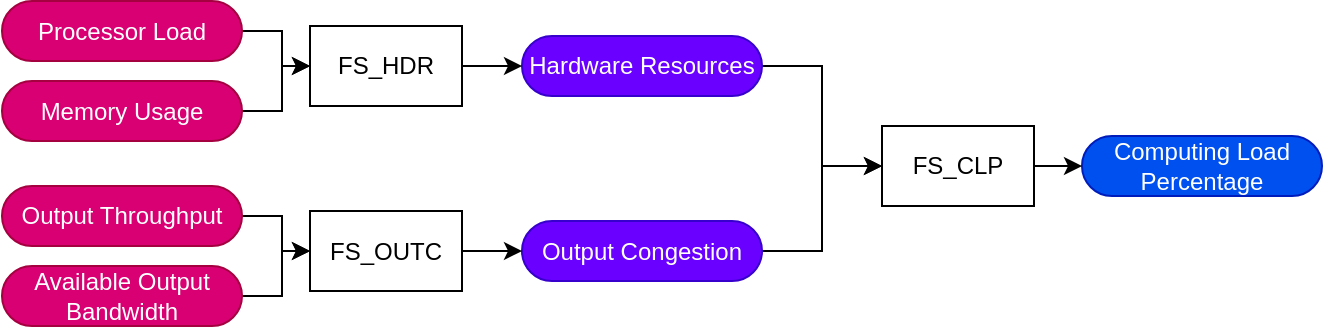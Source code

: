 <mxfile version="24.4.0" type="device">
  <diagram name="Page-1" id="k99TSKJfoNGT4C4ARBOw">
    <mxGraphModel dx="763" dy="492" grid="1" gridSize="10" guides="1" tooltips="1" connect="1" arrows="1" fold="1" page="1" pageScale="1" pageWidth="827" pageHeight="1169" math="0" shadow="0">
      <root>
        <mxCell id="0" />
        <mxCell id="1" parent="0" />
        <mxCell id="4F5iY0-6VZq2lURtkEXa-8" style="edgeStyle=orthogonalEdgeStyle;rounded=0;orthogonalLoop=1;jettySize=auto;html=1;entryX=0;entryY=0.5;entryDx=0;entryDy=0;" parent="1" source="CbytgTAqb2JmNf-wiuoh-1" target="4F5iY0-6VZq2lURtkEXa-3" edge="1">
          <mxGeometry relative="1" as="geometry" />
        </mxCell>
        <mxCell id="CbytgTAqb2JmNf-wiuoh-1" value="Processor Load" style="rounded=1;whiteSpace=wrap;html=1;fillColor=#d80073;fontColor=#ffffff;strokeColor=#A50040;arcSize=50;" parent="1" vertex="1">
          <mxGeometry x="140" y="267.5" width="120" height="30" as="geometry" />
        </mxCell>
        <mxCell id="4F5iY0-6VZq2lURtkEXa-9" style="edgeStyle=orthogonalEdgeStyle;rounded=0;orthogonalLoop=1;jettySize=auto;html=1;" parent="1" source="CbytgTAqb2JmNf-wiuoh-2" target="4F5iY0-6VZq2lURtkEXa-3" edge="1">
          <mxGeometry relative="1" as="geometry" />
        </mxCell>
        <mxCell id="CbytgTAqb2JmNf-wiuoh-2" value="Memory Usage" style="rounded=1;whiteSpace=wrap;html=1;fillColor=#d80073;fontColor=#ffffff;strokeColor=#A50040;arcSize=50;" parent="1" vertex="1">
          <mxGeometry x="140" y="307.5" width="120" height="30" as="geometry" />
        </mxCell>
        <mxCell id="4F5iY0-6VZq2lURtkEXa-14" style="edgeStyle=orthogonalEdgeStyle;rounded=0;orthogonalLoop=1;jettySize=auto;html=1;entryX=0;entryY=0.5;entryDx=0;entryDy=0;" parent="1" source="CbytgTAqb2JmNf-wiuoh-3" target="4F5iY0-6VZq2lURtkEXa-5" edge="1">
          <mxGeometry relative="1" as="geometry" />
        </mxCell>
        <mxCell id="CbytgTAqb2JmNf-wiuoh-3" value="Hardware Resources" style="rounded=1;whiteSpace=wrap;html=1;fillColor=#6a00ff;fontColor=#ffffff;strokeColor=#3700CC;arcSize=50;" parent="1" vertex="1">
          <mxGeometry x="400" y="285" width="120" height="30" as="geometry" />
        </mxCell>
        <mxCell id="4F5iY0-6VZq2lURtkEXa-10" style="edgeStyle=orthogonalEdgeStyle;rounded=0;orthogonalLoop=1;jettySize=auto;html=1;" parent="1" source="CbytgTAqb2JmNf-wiuoh-4" target="4F5iY0-6VZq2lURtkEXa-4" edge="1">
          <mxGeometry relative="1" as="geometry" />
        </mxCell>
        <mxCell id="CbytgTAqb2JmNf-wiuoh-4" value="Output Throughput" style="rounded=1;whiteSpace=wrap;html=1;fillColor=#d80073;fontColor=#ffffff;strokeColor=#A50040;arcSize=50;" parent="1" vertex="1">
          <mxGeometry x="140" y="360" width="120" height="30" as="geometry" />
        </mxCell>
        <mxCell id="4F5iY0-6VZq2lURtkEXa-11" style="edgeStyle=orthogonalEdgeStyle;rounded=0;orthogonalLoop=1;jettySize=auto;html=1;" parent="1" source="CbytgTAqb2JmNf-wiuoh-5" target="4F5iY0-6VZq2lURtkEXa-4" edge="1">
          <mxGeometry relative="1" as="geometry" />
        </mxCell>
        <mxCell id="CbytgTAqb2JmNf-wiuoh-5" value="Available Output Bandwidth" style="rounded=1;whiteSpace=wrap;html=1;fillColor=#d80073;fontColor=#ffffff;strokeColor=#A50040;arcSize=50;" parent="1" vertex="1">
          <mxGeometry x="140" y="400" width="120" height="30" as="geometry" />
        </mxCell>
        <mxCell id="4F5iY0-6VZq2lURtkEXa-17" style="edgeStyle=orthogonalEdgeStyle;rounded=0;orthogonalLoop=1;jettySize=auto;html=1;entryX=0;entryY=0.5;entryDx=0;entryDy=0;" parent="1" source="CbytgTAqb2JmNf-wiuoh-6" target="4F5iY0-6VZq2lURtkEXa-5" edge="1">
          <mxGeometry relative="1" as="geometry" />
        </mxCell>
        <mxCell id="CbytgTAqb2JmNf-wiuoh-6" value="Output Congestion" style="rounded=1;whiteSpace=wrap;html=1;fillColor=#6a00ff;fontColor=#ffffff;strokeColor=#3700CC;arcSize=50;" parent="1" vertex="1">
          <mxGeometry x="400" y="377.5" width="120" height="30" as="geometry" />
        </mxCell>
        <mxCell id="CbytgTAqb2JmNf-wiuoh-18" value="Computing Load Percentage" style="rounded=1;whiteSpace=wrap;html=1;fillColor=#0050ef;fontColor=#ffffff;strokeColor=#001DBC;arcSize=50;" parent="1" vertex="1">
          <mxGeometry x="680" y="335" width="120" height="30" as="geometry" />
        </mxCell>
        <mxCell id="aIjLziB07p5wBq-0JNts-4" style="edgeStyle=orthogonalEdgeStyle;rounded=0;orthogonalLoop=1;jettySize=auto;html=1;exitX=0.5;exitY=1;exitDx=0;exitDy=0;" parent="1" source="CbytgTAqb2JmNf-wiuoh-18" target="CbytgTAqb2JmNf-wiuoh-18" edge="1">
          <mxGeometry relative="1" as="geometry" />
        </mxCell>
        <mxCell id="4F5iY0-6VZq2lURtkEXa-12" style="edgeStyle=orthogonalEdgeStyle;rounded=0;orthogonalLoop=1;jettySize=auto;html=1;" parent="1" source="4F5iY0-6VZq2lURtkEXa-3" target="CbytgTAqb2JmNf-wiuoh-3" edge="1">
          <mxGeometry relative="1" as="geometry" />
        </mxCell>
        <mxCell id="4F5iY0-6VZq2lURtkEXa-3" value="FS_HDR" style="rounded=0;whiteSpace=wrap;html=1;" parent="1" vertex="1">
          <mxGeometry x="294" y="280" width="76" height="40" as="geometry" />
        </mxCell>
        <mxCell id="4F5iY0-6VZq2lURtkEXa-13" style="edgeStyle=orthogonalEdgeStyle;rounded=0;orthogonalLoop=1;jettySize=auto;html=1;" parent="1" source="4F5iY0-6VZq2lURtkEXa-4" target="CbytgTAqb2JmNf-wiuoh-6" edge="1">
          <mxGeometry relative="1" as="geometry" />
        </mxCell>
        <mxCell id="4F5iY0-6VZq2lURtkEXa-4" value="FS_OUTC" style="rounded=0;whiteSpace=wrap;html=1;" parent="1" vertex="1">
          <mxGeometry x="294" y="372.5" width="76" height="40" as="geometry" />
        </mxCell>
        <mxCell id="4F5iY0-6VZq2lURtkEXa-16" style="edgeStyle=orthogonalEdgeStyle;rounded=0;orthogonalLoop=1;jettySize=auto;html=1;" parent="1" source="4F5iY0-6VZq2lURtkEXa-5" target="CbytgTAqb2JmNf-wiuoh-18" edge="1">
          <mxGeometry relative="1" as="geometry" />
        </mxCell>
        <mxCell id="4F5iY0-6VZq2lURtkEXa-5" value="FS_CLP" style="rounded=0;whiteSpace=wrap;html=1;" parent="1" vertex="1">
          <mxGeometry x="580" y="330" width="76" height="40" as="geometry" />
        </mxCell>
      </root>
    </mxGraphModel>
  </diagram>
</mxfile>
